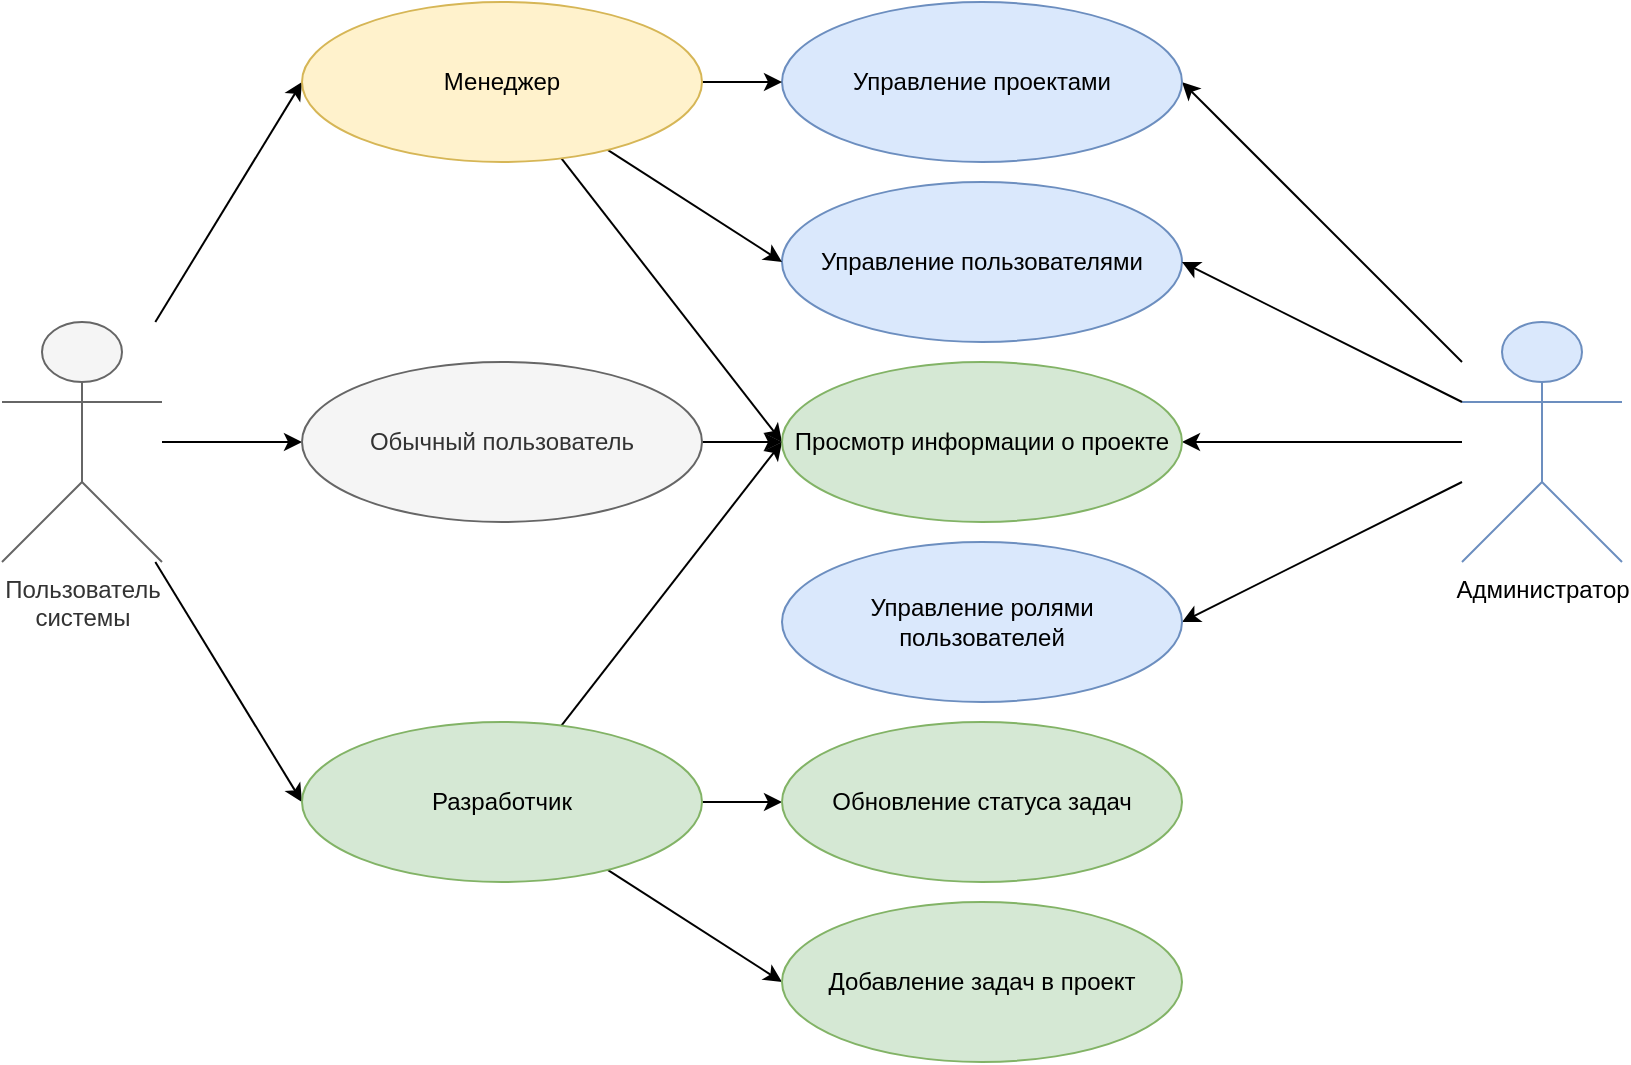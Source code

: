 <mxfile version="23.1.5" type="device">
  <diagram name="Страница — 1" id="o3YoSdVj7JrO2BulKwtw">
    <mxGraphModel dx="1900" dy="1287" grid="1" gridSize="10" guides="1" tooltips="1" connect="1" arrows="1" fold="1" page="0" pageScale="1" pageWidth="827" pageHeight="1169" math="0" shadow="0">
      <root>
        <mxCell id="0" />
        <mxCell id="1" parent="0" />
        <mxCell id="ZaRvYdXMQcDDwF8NbGuL-29" style="rounded=0;orthogonalLoop=1;jettySize=auto;html=1;entryX=1;entryY=0.5;entryDx=0;entryDy=0;" parent="1" source="gMsG1KRbTEmaOiDUdcrw-1" target="gMsG1KRbTEmaOiDUdcrw-4" edge="1">
          <mxGeometry relative="1" as="geometry" />
        </mxCell>
        <mxCell id="ZaRvYdXMQcDDwF8NbGuL-31" style="rounded=0;orthogonalLoop=1;jettySize=auto;html=1;entryX=1;entryY=0.5;entryDx=0;entryDy=0;" parent="1" source="gMsG1KRbTEmaOiDUdcrw-1" target="ZaRvYdXMQcDDwF8NbGuL-30" edge="1">
          <mxGeometry relative="1" as="geometry" />
        </mxCell>
        <mxCell id="AaQi-Z2t5KPC6FOXEwrR-10" style="rounded=0;orthogonalLoop=1;jettySize=auto;html=1;entryX=1;entryY=0.5;entryDx=0;entryDy=0;" edge="1" parent="1" source="gMsG1KRbTEmaOiDUdcrw-1" target="ZaRvYdXMQcDDwF8NbGuL-19">
          <mxGeometry relative="1" as="geometry" />
        </mxCell>
        <mxCell id="gMsG1KRbTEmaOiDUdcrw-1" value="Администратор " style="shape=umlActor;verticalLabelPosition=bottom;verticalAlign=top;html=1;outlineConnect=0;fillColor=#dae8fc;strokeColor=#6c8ebf;" parent="1" vertex="1">
          <mxGeometry x="700" y="-20" width="80" height="120" as="geometry" />
        </mxCell>
        <mxCell id="gMsG1KRbTEmaOiDUdcrw-3" value="Управление пользователями" style="ellipse;whiteSpace=wrap;html=1;fillColor=#dae8fc;strokeColor=#6c8ebf;" parent="1" vertex="1">
          <mxGeometry x="360" y="-90" width="200" height="80" as="geometry" />
        </mxCell>
        <mxCell id="gMsG1KRbTEmaOiDUdcrw-4" value="Управление проектами" style="ellipse;whiteSpace=wrap;html=1;fillColor=#dae8fc;strokeColor=#6c8ebf;" parent="1" vertex="1">
          <mxGeometry x="360" y="-180" width="200" height="80" as="geometry" />
        </mxCell>
        <mxCell id="ZaRvYdXMQcDDwF8NbGuL-7" style="rounded=0;orthogonalLoop=1;jettySize=auto;html=1;entryX=0;entryY=0.5;entryDx=0;entryDy=0;" parent="1" source="gMsG1KRbTEmaOiDUdcrw-15" target="ZaRvYdXMQcDDwF8NbGuL-1" edge="1">
          <mxGeometry relative="1" as="geometry" />
        </mxCell>
        <mxCell id="ZaRvYdXMQcDDwF8NbGuL-8" style="rounded=0;orthogonalLoop=1;jettySize=auto;html=1;entryX=0;entryY=0.5;entryDx=0;entryDy=0;" parent="1" source="gMsG1KRbTEmaOiDUdcrw-15" target="ZaRvYdXMQcDDwF8NbGuL-3" edge="1">
          <mxGeometry relative="1" as="geometry" />
        </mxCell>
        <mxCell id="AaQi-Z2t5KPC6FOXEwrR-5" style="rounded=0;orthogonalLoop=1;jettySize=auto;html=1;entryX=0;entryY=0.5;entryDx=0;entryDy=0;" edge="1" parent="1" source="gMsG1KRbTEmaOiDUdcrw-15" target="AaQi-Z2t5KPC6FOXEwrR-2">
          <mxGeometry relative="1" as="geometry" />
        </mxCell>
        <mxCell id="gMsG1KRbTEmaOiDUdcrw-15" value="Пользователь &lt;br&gt;системы" style="shape=umlActor;verticalLabelPosition=bottom;verticalAlign=top;html=1;outlineConnect=0;fillColor=#f5f5f5;fontColor=#333333;strokeColor=#666666;" parent="1" vertex="1">
          <mxGeometry x="-30" y="-20" width="80" height="120" as="geometry" />
        </mxCell>
        <mxCell id="AaQi-Z2t5KPC6FOXEwrR-13" style="rounded=0;orthogonalLoop=1;jettySize=auto;html=1;entryX=0;entryY=0.5;entryDx=0;entryDy=0;" edge="1" parent="1" source="ZaRvYdXMQcDDwF8NbGuL-1" target="gMsG1KRbTEmaOiDUdcrw-4">
          <mxGeometry relative="1" as="geometry" />
        </mxCell>
        <mxCell id="AaQi-Z2t5KPC6FOXEwrR-14" style="rounded=0;orthogonalLoop=1;jettySize=auto;html=1;entryX=0;entryY=0.5;entryDx=0;entryDy=0;" edge="1" parent="1" source="ZaRvYdXMQcDDwF8NbGuL-1" target="ZaRvYdXMQcDDwF8NbGuL-19">
          <mxGeometry relative="1" as="geometry" />
        </mxCell>
        <mxCell id="AaQi-Z2t5KPC6FOXEwrR-16" style="rounded=0;orthogonalLoop=1;jettySize=auto;html=1;entryX=0;entryY=0.5;entryDx=0;entryDy=0;" edge="1" parent="1" source="ZaRvYdXMQcDDwF8NbGuL-1" target="gMsG1KRbTEmaOiDUdcrw-3">
          <mxGeometry relative="1" as="geometry" />
        </mxCell>
        <mxCell id="ZaRvYdXMQcDDwF8NbGuL-1" value="Менеджер " style="ellipse;whiteSpace=wrap;html=1;fillColor=#fff2cc;strokeColor=#d6b656;" parent="1" vertex="1">
          <mxGeometry x="120" y="-180" width="200" height="80" as="geometry" />
        </mxCell>
        <mxCell id="ZaRvYdXMQcDDwF8NbGuL-21" style="rounded=0;orthogonalLoop=1;jettySize=auto;html=1;entryX=0;entryY=0.5;entryDx=0;entryDy=0;" parent="1" source="ZaRvYdXMQcDDwF8NbGuL-3" target="ZaRvYdXMQcDDwF8NbGuL-19" edge="1">
          <mxGeometry relative="1" as="geometry" />
        </mxCell>
        <mxCell id="ZaRvYdXMQcDDwF8NbGuL-22" style="rounded=0;orthogonalLoop=1;jettySize=auto;html=1;" parent="1" source="ZaRvYdXMQcDDwF8NbGuL-3" target="ZaRvYdXMQcDDwF8NbGuL-20" edge="1">
          <mxGeometry relative="1" as="geometry" />
        </mxCell>
        <mxCell id="ZaRvYdXMQcDDwF8NbGuL-33" style="rounded=0;orthogonalLoop=1;jettySize=auto;html=1;entryX=0;entryY=0.5;entryDx=0;entryDy=0;" parent="1" source="ZaRvYdXMQcDDwF8NbGuL-3" target="ZaRvYdXMQcDDwF8NbGuL-32" edge="1">
          <mxGeometry relative="1" as="geometry" />
        </mxCell>
        <mxCell id="ZaRvYdXMQcDDwF8NbGuL-3" value="Разработчик" style="ellipse;whiteSpace=wrap;html=1;fillColor=#d5e8d4;strokeColor=#82b366;" parent="1" vertex="1">
          <mxGeometry x="120" y="180" width="200" height="80" as="geometry" />
        </mxCell>
        <mxCell id="ZaRvYdXMQcDDwF8NbGuL-19" value="Просмотр информации о проекте" style="ellipse;whiteSpace=wrap;html=1;fillColor=#d5e8d4;strokeColor=#82b366;" parent="1" vertex="1">
          <mxGeometry x="360" width="200" height="80" as="geometry" />
        </mxCell>
        <mxCell id="ZaRvYdXMQcDDwF8NbGuL-20" value="Обновление статуса задач" style="ellipse;whiteSpace=wrap;html=1;fillColor=#d5e8d4;strokeColor=#82b366;" parent="1" vertex="1">
          <mxGeometry x="360" y="180" width="200" height="80" as="geometry" />
        </mxCell>
        <mxCell id="ZaRvYdXMQcDDwF8NbGuL-28" style="rounded=0;orthogonalLoop=1;jettySize=auto;html=1;entryX=1;entryY=0.5;entryDx=0;entryDy=0;" parent="1" source="gMsG1KRbTEmaOiDUdcrw-1" target="gMsG1KRbTEmaOiDUdcrw-3" edge="1">
          <mxGeometry relative="1" as="geometry" />
        </mxCell>
        <mxCell id="ZaRvYdXMQcDDwF8NbGuL-30" value="Управление ролями &lt;br&gt;пользователей" style="ellipse;whiteSpace=wrap;html=1;fillColor=#dae8fc;strokeColor=#6c8ebf;" parent="1" vertex="1">
          <mxGeometry x="360" y="90" width="200" height="80" as="geometry" />
        </mxCell>
        <mxCell id="ZaRvYdXMQcDDwF8NbGuL-32" value="Добавление задач в проект" style="ellipse;whiteSpace=wrap;html=1;fillColor=#d5e8d4;strokeColor=#82b366;" parent="1" vertex="1">
          <mxGeometry x="360" y="270" width="200" height="80" as="geometry" />
        </mxCell>
        <mxCell id="AaQi-Z2t5KPC6FOXEwrR-11" style="rounded=0;orthogonalLoop=1;jettySize=auto;html=1;entryX=0;entryY=0.5;entryDx=0;entryDy=0;" edge="1" parent="1" source="AaQi-Z2t5KPC6FOXEwrR-2" target="ZaRvYdXMQcDDwF8NbGuL-19">
          <mxGeometry relative="1" as="geometry" />
        </mxCell>
        <mxCell id="AaQi-Z2t5KPC6FOXEwrR-2" value="Обычный пользователь" style="ellipse;whiteSpace=wrap;html=1;fillColor=#f5f5f5;fontColor=#333333;strokeColor=#666666;" vertex="1" parent="1">
          <mxGeometry x="120" width="200" height="80" as="geometry" />
        </mxCell>
      </root>
    </mxGraphModel>
  </diagram>
</mxfile>
